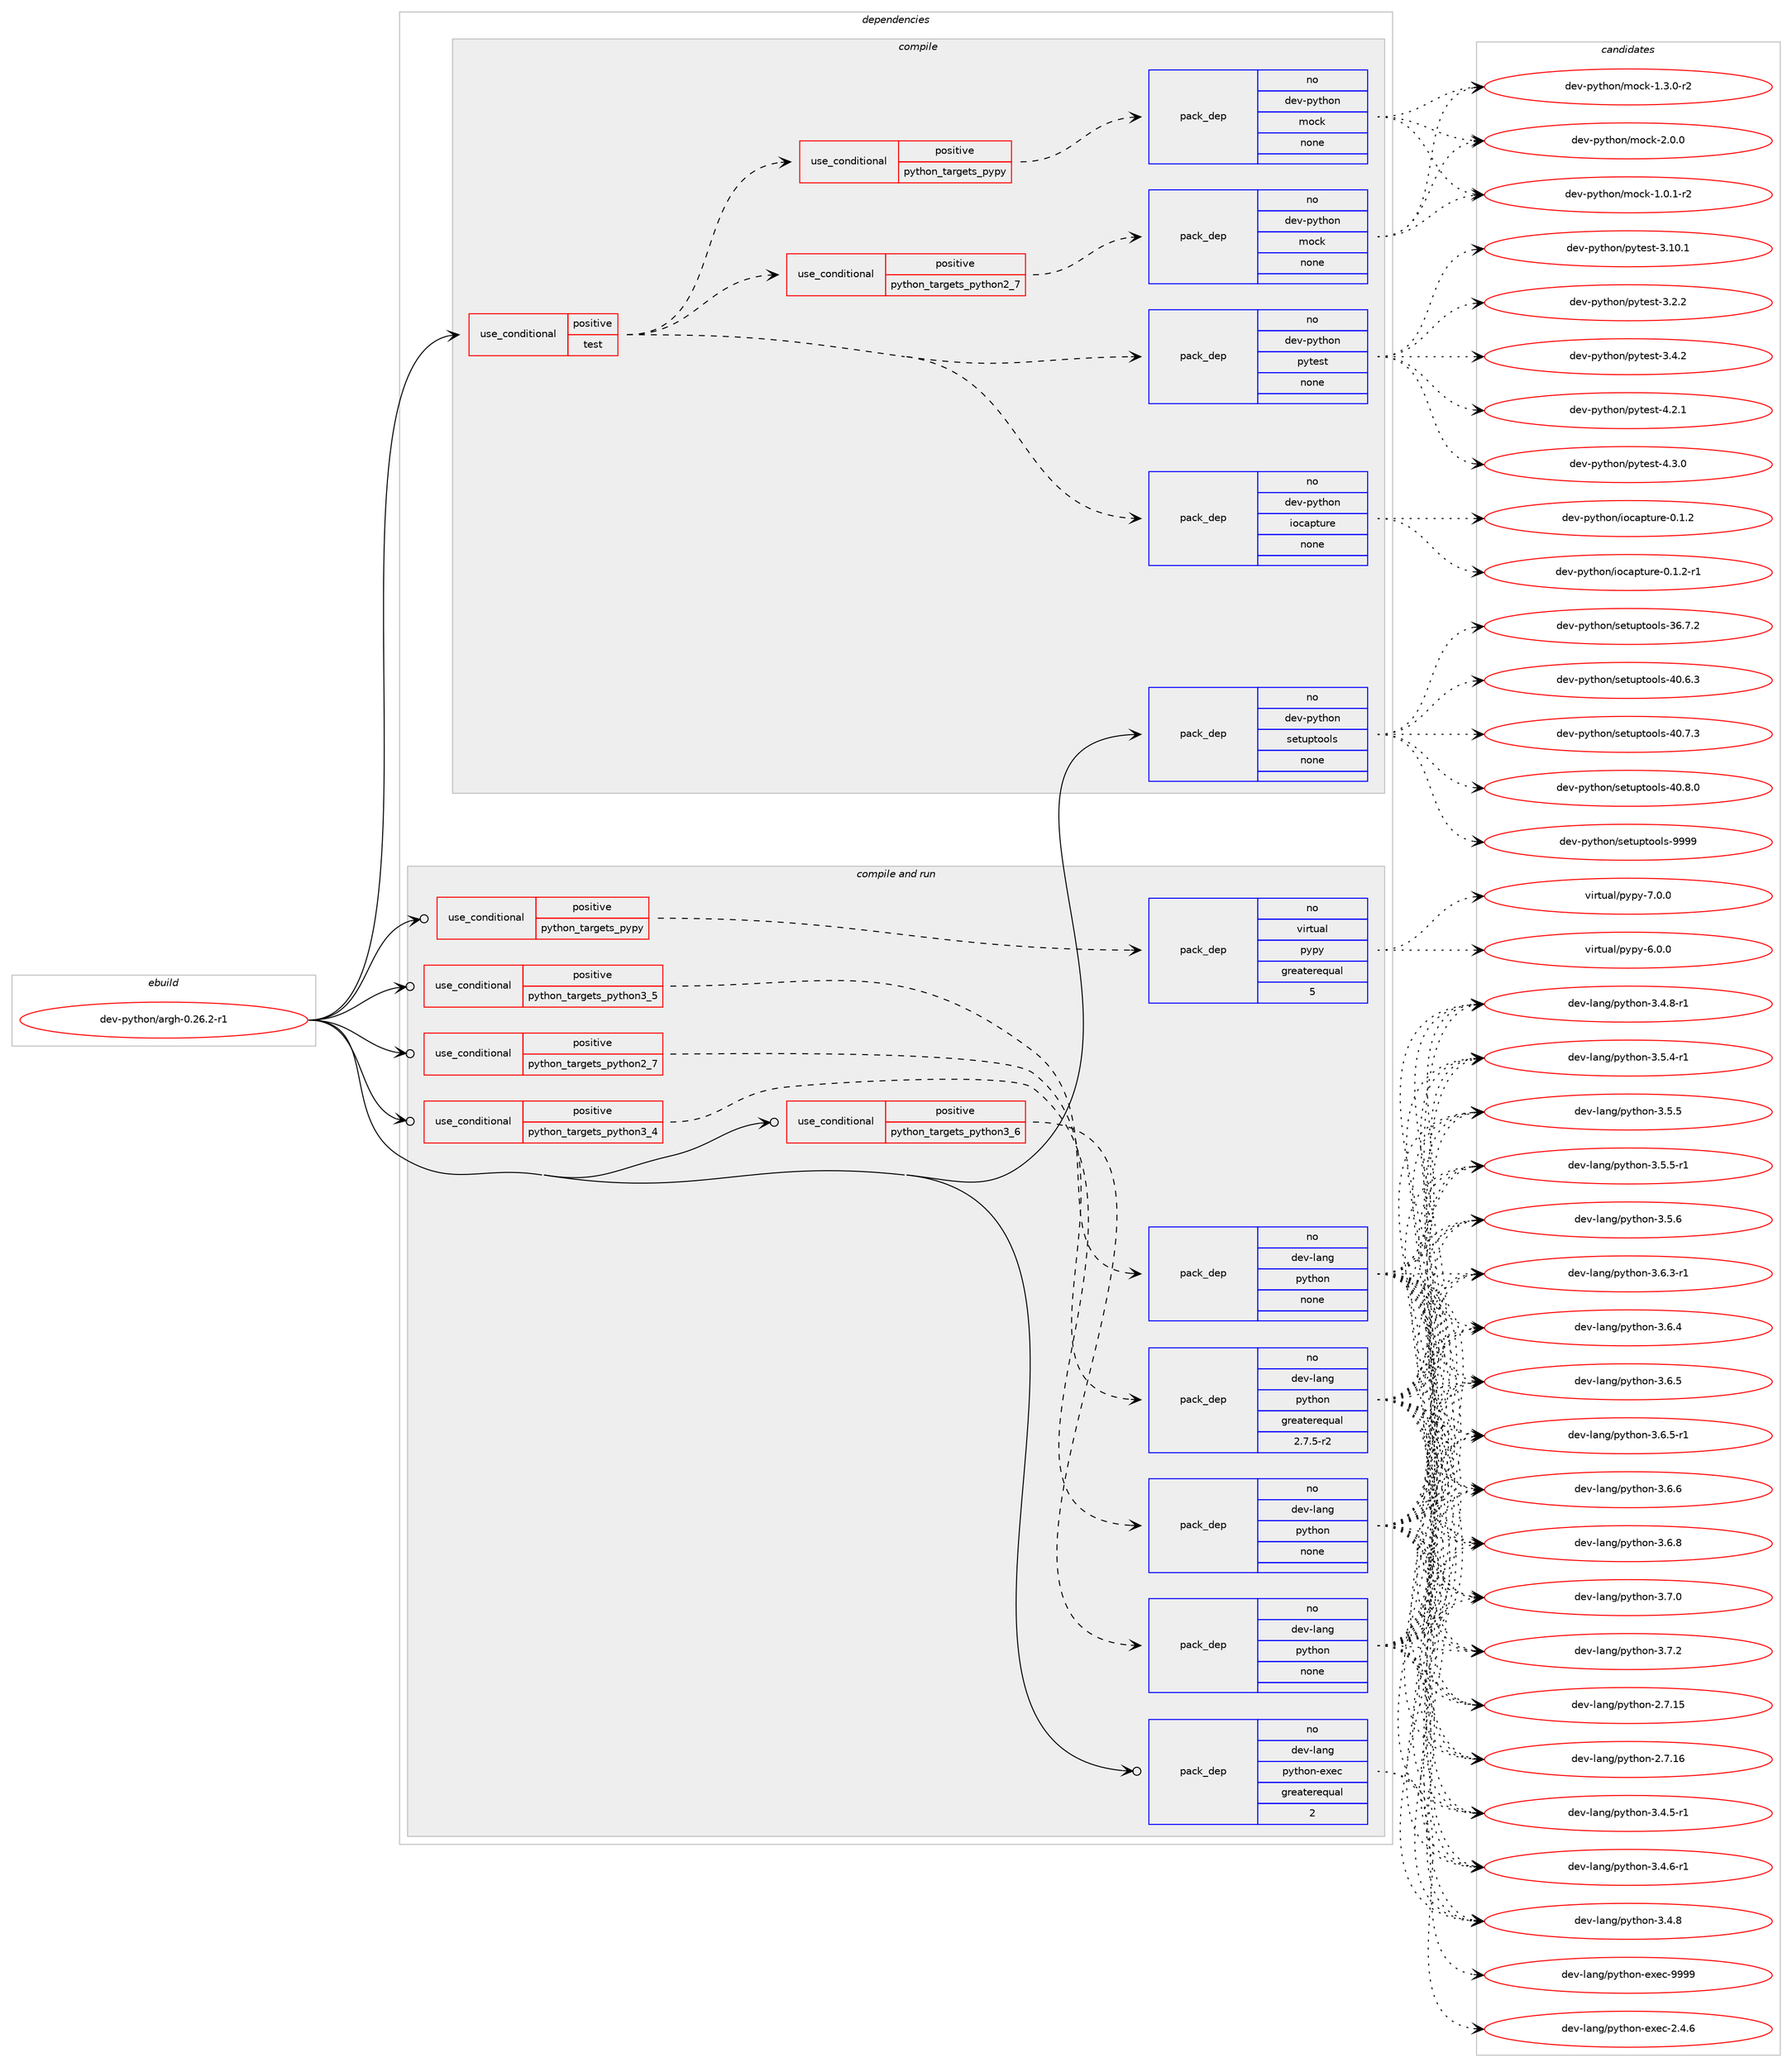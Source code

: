 digraph prolog {

# *************
# Graph options
# *************

newrank=true;
concentrate=true;
compound=true;
graph [rankdir=LR,fontname=Helvetica,fontsize=10,ranksep=1.5];#, ranksep=2.5, nodesep=0.2];
edge  [arrowhead=vee];
node  [fontname=Helvetica,fontsize=10];

# **********
# The ebuild
# **********

subgraph cluster_leftcol {
color=gray;
rank=same;
label=<<i>ebuild</i>>;
id [label="dev-python/argh-0.26.2-r1", color=red, width=4, href="../dev-python/argh-0.26.2-r1.svg"];
}

# ****************
# The dependencies
# ****************

subgraph cluster_midcol {
color=gray;
label=<<i>dependencies</i>>;
subgraph cluster_compile {
fillcolor="#eeeeee";
style=filled;
label=<<i>compile</i>>;
subgraph cond370911 {
dependency1398667 [label=<<TABLE BORDER="0" CELLBORDER="1" CELLSPACING="0" CELLPADDING="4"><TR><TD ROWSPAN="3" CELLPADDING="10">use_conditional</TD></TR><TR><TD>positive</TD></TR><TR><TD>test</TD></TR></TABLE>>, shape=none, color=red];
subgraph pack1004531 {
dependency1398668 [label=<<TABLE BORDER="0" CELLBORDER="1" CELLSPACING="0" CELLPADDING="4" WIDTH="220"><TR><TD ROWSPAN="6" CELLPADDING="30">pack_dep</TD></TR><TR><TD WIDTH="110">no</TD></TR><TR><TD>dev-python</TD></TR><TR><TD>pytest</TD></TR><TR><TD>none</TD></TR><TR><TD></TD></TR></TABLE>>, shape=none, color=blue];
}
dependency1398667:e -> dependency1398668:w [weight=20,style="dashed",arrowhead="vee"];
subgraph pack1004532 {
dependency1398669 [label=<<TABLE BORDER="0" CELLBORDER="1" CELLSPACING="0" CELLPADDING="4" WIDTH="220"><TR><TD ROWSPAN="6" CELLPADDING="30">pack_dep</TD></TR><TR><TD WIDTH="110">no</TD></TR><TR><TD>dev-python</TD></TR><TR><TD>iocapture</TD></TR><TR><TD>none</TD></TR><TR><TD></TD></TR></TABLE>>, shape=none, color=blue];
}
dependency1398667:e -> dependency1398669:w [weight=20,style="dashed",arrowhead="vee"];
subgraph cond370912 {
dependency1398670 [label=<<TABLE BORDER="0" CELLBORDER="1" CELLSPACING="0" CELLPADDING="4"><TR><TD ROWSPAN="3" CELLPADDING="10">use_conditional</TD></TR><TR><TD>positive</TD></TR><TR><TD>python_targets_pypy</TD></TR></TABLE>>, shape=none, color=red];
subgraph pack1004533 {
dependency1398671 [label=<<TABLE BORDER="0" CELLBORDER="1" CELLSPACING="0" CELLPADDING="4" WIDTH="220"><TR><TD ROWSPAN="6" CELLPADDING="30">pack_dep</TD></TR><TR><TD WIDTH="110">no</TD></TR><TR><TD>dev-python</TD></TR><TR><TD>mock</TD></TR><TR><TD>none</TD></TR><TR><TD></TD></TR></TABLE>>, shape=none, color=blue];
}
dependency1398670:e -> dependency1398671:w [weight=20,style="dashed",arrowhead="vee"];
}
dependency1398667:e -> dependency1398670:w [weight=20,style="dashed",arrowhead="vee"];
subgraph cond370913 {
dependency1398672 [label=<<TABLE BORDER="0" CELLBORDER="1" CELLSPACING="0" CELLPADDING="4"><TR><TD ROWSPAN="3" CELLPADDING="10">use_conditional</TD></TR><TR><TD>positive</TD></TR><TR><TD>python_targets_python2_7</TD></TR></TABLE>>, shape=none, color=red];
subgraph pack1004534 {
dependency1398673 [label=<<TABLE BORDER="0" CELLBORDER="1" CELLSPACING="0" CELLPADDING="4" WIDTH="220"><TR><TD ROWSPAN="6" CELLPADDING="30">pack_dep</TD></TR><TR><TD WIDTH="110">no</TD></TR><TR><TD>dev-python</TD></TR><TR><TD>mock</TD></TR><TR><TD>none</TD></TR><TR><TD></TD></TR></TABLE>>, shape=none, color=blue];
}
dependency1398672:e -> dependency1398673:w [weight=20,style="dashed",arrowhead="vee"];
}
dependency1398667:e -> dependency1398672:w [weight=20,style="dashed",arrowhead="vee"];
}
id:e -> dependency1398667:w [weight=20,style="solid",arrowhead="vee"];
subgraph pack1004535 {
dependency1398674 [label=<<TABLE BORDER="0" CELLBORDER="1" CELLSPACING="0" CELLPADDING="4" WIDTH="220"><TR><TD ROWSPAN="6" CELLPADDING="30">pack_dep</TD></TR><TR><TD WIDTH="110">no</TD></TR><TR><TD>dev-python</TD></TR><TR><TD>setuptools</TD></TR><TR><TD>none</TD></TR><TR><TD></TD></TR></TABLE>>, shape=none, color=blue];
}
id:e -> dependency1398674:w [weight=20,style="solid",arrowhead="vee"];
}
subgraph cluster_compileandrun {
fillcolor="#eeeeee";
style=filled;
label=<<i>compile and run</i>>;
subgraph cond370914 {
dependency1398675 [label=<<TABLE BORDER="0" CELLBORDER="1" CELLSPACING="0" CELLPADDING="4"><TR><TD ROWSPAN="3" CELLPADDING="10">use_conditional</TD></TR><TR><TD>positive</TD></TR><TR><TD>python_targets_pypy</TD></TR></TABLE>>, shape=none, color=red];
subgraph pack1004536 {
dependency1398676 [label=<<TABLE BORDER="0" CELLBORDER="1" CELLSPACING="0" CELLPADDING="4" WIDTH="220"><TR><TD ROWSPAN="6" CELLPADDING="30">pack_dep</TD></TR><TR><TD WIDTH="110">no</TD></TR><TR><TD>virtual</TD></TR><TR><TD>pypy</TD></TR><TR><TD>greaterequal</TD></TR><TR><TD>5</TD></TR></TABLE>>, shape=none, color=blue];
}
dependency1398675:e -> dependency1398676:w [weight=20,style="dashed",arrowhead="vee"];
}
id:e -> dependency1398675:w [weight=20,style="solid",arrowhead="odotvee"];
subgraph cond370915 {
dependency1398677 [label=<<TABLE BORDER="0" CELLBORDER="1" CELLSPACING="0" CELLPADDING="4"><TR><TD ROWSPAN="3" CELLPADDING="10">use_conditional</TD></TR><TR><TD>positive</TD></TR><TR><TD>python_targets_python2_7</TD></TR></TABLE>>, shape=none, color=red];
subgraph pack1004537 {
dependency1398678 [label=<<TABLE BORDER="0" CELLBORDER="1" CELLSPACING="0" CELLPADDING="4" WIDTH="220"><TR><TD ROWSPAN="6" CELLPADDING="30">pack_dep</TD></TR><TR><TD WIDTH="110">no</TD></TR><TR><TD>dev-lang</TD></TR><TR><TD>python</TD></TR><TR><TD>greaterequal</TD></TR><TR><TD>2.7.5-r2</TD></TR></TABLE>>, shape=none, color=blue];
}
dependency1398677:e -> dependency1398678:w [weight=20,style="dashed",arrowhead="vee"];
}
id:e -> dependency1398677:w [weight=20,style="solid",arrowhead="odotvee"];
subgraph cond370916 {
dependency1398679 [label=<<TABLE BORDER="0" CELLBORDER="1" CELLSPACING="0" CELLPADDING="4"><TR><TD ROWSPAN="3" CELLPADDING="10">use_conditional</TD></TR><TR><TD>positive</TD></TR><TR><TD>python_targets_python3_4</TD></TR></TABLE>>, shape=none, color=red];
subgraph pack1004538 {
dependency1398680 [label=<<TABLE BORDER="0" CELLBORDER="1" CELLSPACING="0" CELLPADDING="4" WIDTH="220"><TR><TD ROWSPAN="6" CELLPADDING="30">pack_dep</TD></TR><TR><TD WIDTH="110">no</TD></TR><TR><TD>dev-lang</TD></TR><TR><TD>python</TD></TR><TR><TD>none</TD></TR><TR><TD></TD></TR></TABLE>>, shape=none, color=blue];
}
dependency1398679:e -> dependency1398680:w [weight=20,style="dashed",arrowhead="vee"];
}
id:e -> dependency1398679:w [weight=20,style="solid",arrowhead="odotvee"];
subgraph cond370917 {
dependency1398681 [label=<<TABLE BORDER="0" CELLBORDER="1" CELLSPACING="0" CELLPADDING="4"><TR><TD ROWSPAN="3" CELLPADDING="10">use_conditional</TD></TR><TR><TD>positive</TD></TR><TR><TD>python_targets_python3_5</TD></TR></TABLE>>, shape=none, color=red];
subgraph pack1004539 {
dependency1398682 [label=<<TABLE BORDER="0" CELLBORDER="1" CELLSPACING="0" CELLPADDING="4" WIDTH="220"><TR><TD ROWSPAN="6" CELLPADDING="30">pack_dep</TD></TR><TR><TD WIDTH="110">no</TD></TR><TR><TD>dev-lang</TD></TR><TR><TD>python</TD></TR><TR><TD>none</TD></TR><TR><TD></TD></TR></TABLE>>, shape=none, color=blue];
}
dependency1398681:e -> dependency1398682:w [weight=20,style="dashed",arrowhead="vee"];
}
id:e -> dependency1398681:w [weight=20,style="solid",arrowhead="odotvee"];
subgraph cond370918 {
dependency1398683 [label=<<TABLE BORDER="0" CELLBORDER="1" CELLSPACING="0" CELLPADDING="4"><TR><TD ROWSPAN="3" CELLPADDING="10">use_conditional</TD></TR><TR><TD>positive</TD></TR><TR><TD>python_targets_python3_6</TD></TR></TABLE>>, shape=none, color=red];
subgraph pack1004540 {
dependency1398684 [label=<<TABLE BORDER="0" CELLBORDER="1" CELLSPACING="0" CELLPADDING="4" WIDTH="220"><TR><TD ROWSPAN="6" CELLPADDING="30">pack_dep</TD></TR><TR><TD WIDTH="110">no</TD></TR><TR><TD>dev-lang</TD></TR><TR><TD>python</TD></TR><TR><TD>none</TD></TR><TR><TD></TD></TR></TABLE>>, shape=none, color=blue];
}
dependency1398683:e -> dependency1398684:w [weight=20,style="dashed",arrowhead="vee"];
}
id:e -> dependency1398683:w [weight=20,style="solid",arrowhead="odotvee"];
subgraph pack1004541 {
dependency1398685 [label=<<TABLE BORDER="0" CELLBORDER="1" CELLSPACING="0" CELLPADDING="4" WIDTH="220"><TR><TD ROWSPAN="6" CELLPADDING="30">pack_dep</TD></TR><TR><TD WIDTH="110">no</TD></TR><TR><TD>dev-lang</TD></TR><TR><TD>python-exec</TD></TR><TR><TD>greaterequal</TD></TR><TR><TD>2</TD></TR></TABLE>>, shape=none, color=blue];
}
id:e -> dependency1398685:w [weight=20,style="solid",arrowhead="odotvee"];
}
subgraph cluster_run {
fillcolor="#eeeeee";
style=filled;
label=<<i>run</i>>;
}
}

# **************
# The candidates
# **************

subgraph cluster_choices {
rank=same;
color=gray;
label=<<i>candidates</i>>;

subgraph choice1004531 {
color=black;
nodesep=1;
choice100101118451121211161041111104711212111610111511645514649484649 [label="dev-python/pytest-3.10.1", color=red, width=4,href="../dev-python/pytest-3.10.1.svg"];
choice1001011184511212111610411111047112121116101115116455146504650 [label="dev-python/pytest-3.2.2", color=red, width=4,href="../dev-python/pytest-3.2.2.svg"];
choice1001011184511212111610411111047112121116101115116455146524650 [label="dev-python/pytest-3.4.2", color=red, width=4,href="../dev-python/pytest-3.4.2.svg"];
choice1001011184511212111610411111047112121116101115116455246504649 [label="dev-python/pytest-4.2.1", color=red, width=4,href="../dev-python/pytest-4.2.1.svg"];
choice1001011184511212111610411111047112121116101115116455246514648 [label="dev-python/pytest-4.3.0", color=red, width=4,href="../dev-python/pytest-4.3.0.svg"];
dependency1398668:e -> choice100101118451121211161041111104711212111610111511645514649484649:w [style=dotted,weight="100"];
dependency1398668:e -> choice1001011184511212111610411111047112121116101115116455146504650:w [style=dotted,weight="100"];
dependency1398668:e -> choice1001011184511212111610411111047112121116101115116455146524650:w [style=dotted,weight="100"];
dependency1398668:e -> choice1001011184511212111610411111047112121116101115116455246504649:w [style=dotted,weight="100"];
dependency1398668:e -> choice1001011184511212111610411111047112121116101115116455246514648:w [style=dotted,weight="100"];
}
subgraph choice1004532 {
color=black;
nodesep=1;
choice10010111845112121116104111110471051119997112116117114101454846494650 [label="dev-python/iocapture-0.1.2", color=red, width=4,href="../dev-python/iocapture-0.1.2.svg"];
choice100101118451121211161041111104710511199971121161171141014548464946504511449 [label="dev-python/iocapture-0.1.2-r1", color=red, width=4,href="../dev-python/iocapture-0.1.2-r1.svg"];
dependency1398669:e -> choice10010111845112121116104111110471051119997112116117114101454846494650:w [style=dotted,weight="100"];
dependency1398669:e -> choice100101118451121211161041111104710511199971121161171141014548464946504511449:w [style=dotted,weight="100"];
}
subgraph choice1004533 {
color=black;
nodesep=1;
choice1001011184511212111610411111047109111991074549464846494511450 [label="dev-python/mock-1.0.1-r2", color=red, width=4,href="../dev-python/mock-1.0.1-r2.svg"];
choice1001011184511212111610411111047109111991074549465146484511450 [label="dev-python/mock-1.3.0-r2", color=red, width=4,href="../dev-python/mock-1.3.0-r2.svg"];
choice100101118451121211161041111104710911199107455046484648 [label="dev-python/mock-2.0.0", color=red, width=4,href="../dev-python/mock-2.0.0.svg"];
dependency1398671:e -> choice1001011184511212111610411111047109111991074549464846494511450:w [style=dotted,weight="100"];
dependency1398671:e -> choice1001011184511212111610411111047109111991074549465146484511450:w [style=dotted,weight="100"];
dependency1398671:e -> choice100101118451121211161041111104710911199107455046484648:w [style=dotted,weight="100"];
}
subgraph choice1004534 {
color=black;
nodesep=1;
choice1001011184511212111610411111047109111991074549464846494511450 [label="dev-python/mock-1.0.1-r2", color=red, width=4,href="../dev-python/mock-1.0.1-r2.svg"];
choice1001011184511212111610411111047109111991074549465146484511450 [label="dev-python/mock-1.3.0-r2", color=red, width=4,href="../dev-python/mock-1.3.0-r2.svg"];
choice100101118451121211161041111104710911199107455046484648 [label="dev-python/mock-2.0.0", color=red, width=4,href="../dev-python/mock-2.0.0.svg"];
dependency1398673:e -> choice1001011184511212111610411111047109111991074549464846494511450:w [style=dotted,weight="100"];
dependency1398673:e -> choice1001011184511212111610411111047109111991074549465146484511450:w [style=dotted,weight="100"];
dependency1398673:e -> choice100101118451121211161041111104710911199107455046484648:w [style=dotted,weight="100"];
}
subgraph choice1004535 {
color=black;
nodesep=1;
choice100101118451121211161041111104711510111611711211611111110811545515446554650 [label="dev-python/setuptools-36.7.2", color=red, width=4,href="../dev-python/setuptools-36.7.2.svg"];
choice100101118451121211161041111104711510111611711211611111110811545524846544651 [label="dev-python/setuptools-40.6.3", color=red, width=4,href="../dev-python/setuptools-40.6.3.svg"];
choice100101118451121211161041111104711510111611711211611111110811545524846554651 [label="dev-python/setuptools-40.7.3", color=red, width=4,href="../dev-python/setuptools-40.7.3.svg"];
choice100101118451121211161041111104711510111611711211611111110811545524846564648 [label="dev-python/setuptools-40.8.0", color=red, width=4,href="../dev-python/setuptools-40.8.0.svg"];
choice10010111845112121116104111110471151011161171121161111111081154557575757 [label="dev-python/setuptools-9999", color=red, width=4,href="../dev-python/setuptools-9999.svg"];
dependency1398674:e -> choice100101118451121211161041111104711510111611711211611111110811545515446554650:w [style=dotted,weight="100"];
dependency1398674:e -> choice100101118451121211161041111104711510111611711211611111110811545524846544651:w [style=dotted,weight="100"];
dependency1398674:e -> choice100101118451121211161041111104711510111611711211611111110811545524846554651:w [style=dotted,weight="100"];
dependency1398674:e -> choice100101118451121211161041111104711510111611711211611111110811545524846564648:w [style=dotted,weight="100"];
dependency1398674:e -> choice10010111845112121116104111110471151011161171121161111111081154557575757:w [style=dotted,weight="100"];
}
subgraph choice1004536 {
color=black;
nodesep=1;
choice1181051141161179710847112121112121455446484648 [label="virtual/pypy-6.0.0", color=red, width=4,href="../virtual/pypy-6.0.0.svg"];
choice1181051141161179710847112121112121455546484648 [label="virtual/pypy-7.0.0", color=red, width=4,href="../virtual/pypy-7.0.0.svg"];
dependency1398676:e -> choice1181051141161179710847112121112121455446484648:w [style=dotted,weight="100"];
dependency1398676:e -> choice1181051141161179710847112121112121455546484648:w [style=dotted,weight="100"];
}
subgraph choice1004537 {
color=black;
nodesep=1;
choice10010111845108971101034711212111610411111045504655464953 [label="dev-lang/python-2.7.15", color=red, width=4,href="../dev-lang/python-2.7.15.svg"];
choice10010111845108971101034711212111610411111045504655464954 [label="dev-lang/python-2.7.16", color=red, width=4,href="../dev-lang/python-2.7.16.svg"];
choice1001011184510897110103471121211161041111104551465246534511449 [label="dev-lang/python-3.4.5-r1", color=red, width=4,href="../dev-lang/python-3.4.5-r1.svg"];
choice1001011184510897110103471121211161041111104551465246544511449 [label="dev-lang/python-3.4.6-r1", color=red, width=4,href="../dev-lang/python-3.4.6-r1.svg"];
choice100101118451089711010347112121116104111110455146524656 [label="dev-lang/python-3.4.8", color=red, width=4,href="../dev-lang/python-3.4.8.svg"];
choice1001011184510897110103471121211161041111104551465246564511449 [label="dev-lang/python-3.4.8-r1", color=red, width=4,href="../dev-lang/python-3.4.8-r1.svg"];
choice1001011184510897110103471121211161041111104551465346524511449 [label="dev-lang/python-3.5.4-r1", color=red, width=4,href="../dev-lang/python-3.5.4-r1.svg"];
choice100101118451089711010347112121116104111110455146534653 [label="dev-lang/python-3.5.5", color=red, width=4,href="../dev-lang/python-3.5.5.svg"];
choice1001011184510897110103471121211161041111104551465346534511449 [label="dev-lang/python-3.5.5-r1", color=red, width=4,href="../dev-lang/python-3.5.5-r1.svg"];
choice100101118451089711010347112121116104111110455146534654 [label="dev-lang/python-3.5.6", color=red, width=4,href="../dev-lang/python-3.5.6.svg"];
choice1001011184510897110103471121211161041111104551465446514511449 [label="dev-lang/python-3.6.3-r1", color=red, width=4,href="../dev-lang/python-3.6.3-r1.svg"];
choice100101118451089711010347112121116104111110455146544652 [label="dev-lang/python-3.6.4", color=red, width=4,href="../dev-lang/python-3.6.4.svg"];
choice100101118451089711010347112121116104111110455146544653 [label="dev-lang/python-3.6.5", color=red, width=4,href="../dev-lang/python-3.6.5.svg"];
choice1001011184510897110103471121211161041111104551465446534511449 [label="dev-lang/python-3.6.5-r1", color=red, width=4,href="../dev-lang/python-3.6.5-r1.svg"];
choice100101118451089711010347112121116104111110455146544654 [label="dev-lang/python-3.6.6", color=red, width=4,href="../dev-lang/python-3.6.6.svg"];
choice100101118451089711010347112121116104111110455146544656 [label="dev-lang/python-3.6.8", color=red, width=4,href="../dev-lang/python-3.6.8.svg"];
choice100101118451089711010347112121116104111110455146554648 [label="dev-lang/python-3.7.0", color=red, width=4,href="../dev-lang/python-3.7.0.svg"];
choice100101118451089711010347112121116104111110455146554650 [label="dev-lang/python-3.7.2", color=red, width=4,href="../dev-lang/python-3.7.2.svg"];
dependency1398678:e -> choice10010111845108971101034711212111610411111045504655464953:w [style=dotted,weight="100"];
dependency1398678:e -> choice10010111845108971101034711212111610411111045504655464954:w [style=dotted,weight="100"];
dependency1398678:e -> choice1001011184510897110103471121211161041111104551465246534511449:w [style=dotted,weight="100"];
dependency1398678:e -> choice1001011184510897110103471121211161041111104551465246544511449:w [style=dotted,weight="100"];
dependency1398678:e -> choice100101118451089711010347112121116104111110455146524656:w [style=dotted,weight="100"];
dependency1398678:e -> choice1001011184510897110103471121211161041111104551465246564511449:w [style=dotted,weight="100"];
dependency1398678:e -> choice1001011184510897110103471121211161041111104551465346524511449:w [style=dotted,weight="100"];
dependency1398678:e -> choice100101118451089711010347112121116104111110455146534653:w [style=dotted,weight="100"];
dependency1398678:e -> choice1001011184510897110103471121211161041111104551465346534511449:w [style=dotted,weight="100"];
dependency1398678:e -> choice100101118451089711010347112121116104111110455146534654:w [style=dotted,weight="100"];
dependency1398678:e -> choice1001011184510897110103471121211161041111104551465446514511449:w [style=dotted,weight="100"];
dependency1398678:e -> choice100101118451089711010347112121116104111110455146544652:w [style=dotted,weight="100"];
dependency1398678:e -> choice100101118451089711010347112121116104111110455146544653:w [style=dotted,weight="100"];
dependency1398678:e -> choice1001011184510897110103471121211161041111104551465446534511449:w [style=dotted,weight="100"];
dependency1398678:e -> choice100101118451089711010347112121116104111110455146544654:w [style=dotted,weight="100"];
dependency1398678:e -> choice100101118451089711010347112121116104111110455146544656:w [style=dotted,weight="100"];
dependency1398678:e -> choice100101118451089711010347112121116104111110455146554648:w [style=dotted,weight="100"];
dependency1398678:e -> choice100101118451089711010347112121116104111110455146554650:w [style=dotted,weight="100"];
}
subgraph choice1004538 {
color=black;
nodesep=1;
choice10010111845108971101034711212111610411111045504655464953 [label="dev-lang/python-2.7.15", color=red, width=4,href="../dev-lang/python-2.7.15.svg"];
choice10010111845108971101034711212111610411111045504655464954 [label="dev-lang/python-2.7.16", color=red, width=4,href="../dev-lang/python-2.7.16.svg"];
choice1001011184510897110103471121211161041111104551465246534511449 [label="dev-lang/python-3.4.5-r1", color=red, width=4,href="../dev-lang/python-3.4.5-r1.svg"];
choice1001011184510897110103471121211161041111104551465246544511449 [label="dev-lang/python-3.4.6-r1", color=red, width=4,href="../dev-lang/python-3.4.6-r1.svg"];
choice100101118451089711010347112121116104111110455146524656 [label="dev-lang/python-3.4.8", color=red, width=4,href="../dev-lang/python-3.4.8.svg"];
choice1001011184510897110103471121211161041111104551465246564511449 [label="dev-lang/python-3.4.8-r1", color=red, width=4,href="../dev-lang/python-3.4.8-r1.svg"];
choice1001011184510897110103471121211161041111104551465346524511449 [label="dev-lang/python-3.5.4-r1", color=red, width=4,href="../dev-lang/python-3.5.4-r1.svg"];
choice100101118451089711010347112121116104111110455146534653 [label="dev-lang/python-3.5.5", color=red, width=4,href="../dev-lang/python-3.5.5.svg"];
choice1001011184510897110103471121211161041111104551465346534511449 [label="dev-lang/python-3.5.5-r1", color=red, width=4,href="../dev-lang/python-3.5.5-r1.svg"];
choice100101118451089711010347112121116104111110455146534654 [label="dev-lang/python-3.5.6", color=red, width=4,href="../dev-lang/python-3.5.6.svg"];
choice1001011184510897110103471121211161041111104551465446514511449 [label="dev-lang/python-3.6.3-r1", color=red, width=4,href="../dev-lang/python-3.6.3-r1.svg"];
choice100101118451089711010347112121116104111110455146544652 [label="dev-lang/python-3.6.4", color=red, width=4,href="../dev-lang/python-3.6.4.svg"];
choice100101118451089711010347112121116104111110455146544653 [label="dev-lang/python-3.6.5", color=red, width=4,href="../dev-lang/python-3.6.5.svg"];
choice1001011184510897110103471121211161041111104551465446534511449 [label="dev-lang/python-3.6.5-r1", color=red, width=4,href="../dev-lang/python-3.6.5-r1.svg"];
choice100101118451089711010347112121116104111110455146544654 [label="dev-lang/python-3.6.6", color=red, width=4,href="../dev-lang/python-3.6.6.svg"];
choice100101118451089711010347112121116104111110455146544656 [label="dev-lang/python-3.6.8", color=red, width=4,href="../dev-lang/python-3.6.8.svg"];
choice100101118451089711010347112121116104111110455146554648 [label="dev-lang/python-3.7.0", color=red, width=4,href="../dev-lang/python-3.7.0.svg"];
choice100101118451089711010347112121116104111110455146554650 [label="dev-lang/python-3.7.2", color=red, width=4,href="../dev-lang/python-3.7.2.svg"];
dependency1398680:e -> choice10010111845108971101034711212111610411111045504655464953:w [style=dotted,weight="100"];
dependency1398680:e -> choice10010111845108971101034711212111610411111045504655464954:w [style=dotted,weight="100"];
dependency1398680:e -> choice1001011184510897110103471121211161041111104551465246534511449:w [style=dotted,weight="100"];
dependency1398680:e -> choice1001011184510897110103471121211161041111104551465246544511449:w [style=dotted,weight="100"];
dependency1398680:e -> choice100101118451089711010347112121116104111110455146524656:w [style=dotted,weight="100"];
dependency1398680:e -> choice1001011184510897110103471121211161041111104551465246564511449:w [style=dotted,weight="100"];
dependency1398680:e -> choice1001011184510897110103471121211161041111104551465346524511449:w [style=dotted,weight="100"];
dependency1398680:e -> choice100101118451089711010347112121116104111110455146534653:w [style=dotted,weight="100"];
dependency1398680:e -> choice1001011184510897110103471121211161041111104551465346534511449:w [style=dotted,weight="100"];
dependency1398680:e -> choice100101118451089711010347112121116104111110455146534654:w [style=dotted,weight="100"];
dependency1398680:e -> choice1001011184510897110103471121211161041111104551465446514511449:w [style=dotted,weight="100"];
dependency1398680:e -> choice100101118451089711010347112121116104111110455146544652:w [style=dotted,weight="100"];
dependency1398680:e -> choice100101118451089711010347112121116104111110455146544653:w [style=dotted,weight="100"];
dependency1398680:e -> choice1001011184510897110103471121211161041111104551465446534511449:w [style=dotted,weight="100"];
dependency1398680:e -> choice100101118451089711010347112121116104111110455146544654:w [style=dotted,weight="100"];
dependency1398680:e -> choice100101118451089711010347112121116104111110455146544656:w [style=dotted,weight="100"];
dependency1398680:e -> choice100101118451089711010347112121116104111110455146554648:w [style=dotted,weight="100"];
dependency1398680:e -> choice100101118451089711010347112121116104111110455146554650:w [style=dotted,weight="100"];
}
subgraph choice1004539 {
color=black;
nodesep=1;
choice10010111845108971101034711212111610411111045504655464953 [label="dev-lang/python-2.7.15", color=red, width=4,href="../dev-lang/python-2.7.15.svg"];
choice10010111845108971101034711212111610411111045504655464954 [label="dev-lang/python-2.7.16", color=red, width=4,href="../dev-lang/python-2.7.16.svg"];
choice1001011184510897110103471121211161041111104551465246534511449 [label="dev-lang/python-3.4.5-r1", color=red, width=4,href="../dev-lang/python-3.4.5-r1.svg"];
choice1001011184510897110103471121211161041111104551465246544511449 [label="dev-lang/python-3.4.6-r1", color=red, width=4,href="../dev-lang/python-3.4.6-r1.svg"];
choice100101118451089711010347112121116104111110455146524656 [label="dev-lang/python-3.4.8", color=red, width=4,href="../dev-lang/python-3.4.8.svg"];
choice1001011184510897110103471121211161041111104551465246564511449 [label="dev-lang/python-3.4.8-r1", color=red, width=4,href="../dev-lang/python-3.4.8-r1.svg"];
choice1001011184510897110103471121211161041111104551465346524511449 [label="dev-lang/python-3.5.4-r1", color=red, width=4,href="../dev-lang/python-3.5.4-r1.svg"];
choice100101118451089711010347112121116104111110455146534653 [label="dev-lang/python-3.5.5", color=red, width=4,href="../dev-lang/python-3.5.5.svg"];
choice1001011184510897110103471121211161041111104551465346534511449 [label="dev-lang/python-3.5.5-r1", color=red, width=4,href="../dev-lang/python-3.5.5-r1.svg"];
choice100101118451089711010347112121116104111110455146534654 [label="dev-lang/python-3.5.6", color=red, width=4,href="../dev-lang/python-3.5.6.svg"];
choice1001011184510897110103471121211161041111104551465446514511449 [label="dev-lang/python-3.6.3-r1", color=red, width=4,href="../dev-lang/python-3.6.3-r1.svg"];
choice100101118451089711010347112121116104111110455146544652 [label="dev-lang/python-3.6.4", color=red, width=4,href="../dev-lang/python-3.6.4.svg"];
choice100101118451089711010347112121116104111110455146544653 [label="dev-lang/python-3.6.5", color=red, width=4,href="../dev-lang/python-3.6.5.svg"];
choice1001011184510897110103471121211161041111104551465446534511449 [label="dev-lang/python-3.6.5-r1", color=red, width=4,href="../dev-lang/python-3.6.5-r1.svg"];
choice100101118451089711010347112121116104111110455146544654 [label="dev-lang/python-3.6.6", color=red, width=4,href="../dev-lang/python-3.6.6.svg"];
choice100101118451089711010347112121116104111110455146544656 [label="dev-lang/python-3.6.8", color=red, width=4,href="../dev-lang/python-3.6.8.svg"];
choice100101118451089711010347112121116104111110455146554648 [label="dev-lang/python-3.7.0", color=red, width=4,href="../dev-lang/python-3.7.0.svg"];
choice100101118451089711010347112121116104111110455146554650 [label="dev-lang/python-3.7.2", color=red, width=4,href="../dev-lang/python-3.7.2.svg"];
dependency1398682:e -> choice10010111845108971101034711212111610411111045504655464953:w [style=dotted,weight="100"];
dependency1398682:e -> choice10010111845108971101034711212111610411111045504655464954:w [style=dotted,weight="100"];
dependency1398682:e -> choice1001011184510897110103471121211161041111104551465246534511449:w [style=dotted,weight="100"];
dependency1398682:e -> choice1001011184510897110103471121211161041111104551465246544511449:w [style=dotted,weight="100"];
dependency1398682:e -> choice100101118451089711010347112121116104111110455146524656:w [style=dotted,weight="100"];
dependency1398682:e -> choice1001011184510897110103471121211161041111104551465246564511449:w [style=dotted,weight="100"];
dependency1398682:e -> choice1001011184510897110103471121211161041111104551465346524511449:w [style=dotted,weight="100"];
dependency1398682:e -> choice100101118451089711010347112121116104111110455146534653:w [style=dotted,weight="100"];
dependency1398682:e -> choice1001011184510897110103471121211161041111104551465346534511449:w [style=dotted,weight="100"];
dependency1398682:e -> choice100101118451089711010347112121116104111110455146534654:w [style=dotted,weight="100"];
dependency1398682:e -> choice1001011184510897110103471121211161041111104551465446514511449:w [style=dotted,weight="100"];
dependency1398682:e -> choice100101118451089711010347112121116104111110455146544652:w [style=dotted,weight="100"];
dependency1398682:e -> choice100101118451089711010347112121116104111110455146544653:w [style=dotted,weight="100"];
dependency1398682:e -> choice1001011184510897110103471121211161041111104551465446534511449:w [style=dotted,weight="100"];
dependency1398682:e -> choice100101118451089711010347112121116104111110455146544654:w [style=dotted,weight="100"];
dependency1398682:e -> choice100101118451089711010347112121116104111110455146544656:w [style=dotted,weight="100"];
dependency1398682:e -> choice100101118451089711010347112121116104111110455146554648:w [style=dotted,weight="100"];
dependency1398682:e -> choice100101118451089711010347112121116104111110455146554650:w [style=dotted,weight="100"];
}
subgraph choice1004540 {
color=black;
nodesep=1;
choice10010111845108971101034711212111610411111045504655464953 [label="dev-lang/python-2.7.15", color=red, width=4,href="../dev-lang/python-2.7.15.svg"];
choice10010111845108971101034711212111610411111045504655464954 [label="dev-lang/python-2.7.16", color=red, width=4,href="../dev-lang/python-2.7.16.svg"];
choice1001011184510897110103471121211161041111104551465246534511449 [label="dev-lang/python-3.4.5-r1", color=red, width=4,href="../dev-lang/python-3.4.5-r1.svg"];
choice1001011184510897110103471121211161041111104551465246544511449 [label="dev-lang/python-3.4.6-r1", color=red, width=4,href="../dev-lang/python-3.4.6-r1.svg"];
choice100101118451089711010347112121116104111110455146524656 [label="dev-lang/python-3.4.8", color=red, width=4,href="../dev-lang/python-3.4.8.svg"];
choice1001011184510897110103471121211161041111104551465246564511449 [label="dev-lang/python-3.4.8-r1", color=red, width=4,href="../dev-lang/python-3.4.8-r1.svg"];
choice1001011184510897110103471121211161041111104551465346524511449 [label="dev-lang/python-3.5.4-r1", color=red, width=4,href="../dev-lang/python-3.5.4-r1.svg"];
choice100101118451089711010347112121116104111110455146534653 [label="dev-lang/python-3.5.5", color=red, width=4,href="../dev-lang/python-3.5.5.svg"];
choice1001011184510897110103471121211161041111104551465346534511449 [label="dev-lang/python-3.5.5-r1", color=red, width=4,href="../dev-lang/python-3.5.5-r1.svg"];
choice100101118451089711010347112121116104111110455146534654 [label="dev-lang/python-3.5.6", color=red, width=4,href="../dev-lang/python-3.5.6.svg"];
choice1001011184510897110103471121211161041111104551465446514511449 [label="dev-lang/python-3.6.3-r1", color=red, width=4,href="../dev-lang/python-3.6.3-r1.svg"];
choice100101118451089711010347112121116104111110455146544652 [label="dev-lang/python-3.6.4", color=red, width=4,href="../dev-lang/python-3.6.4.svg"];
choice100101118451089711010347112121116104111110455146544653 [label="dev-lang/python-3.6.5", color=red, width=4,href="../dev-lang/python-3.6.5.svg"];
choice1001011184510897110103471121211161041111104551465446534511449 [label="dev-lang/python-3.6.5-r1", color=red, width=4,href="../dev-lang/python-3.6.5-r1.svg"];
choice100101118451089711010347112121116104111110455146544654 [label="dev-lang/python-3.6.6", color=red, width=4,href="../dev-lang/python-3.6.6.svg"];
choice100101118451089711010347112121116104111110455146544656 [label="dev-lang/python-3.6.8", color=red, width=4,href="../dev-lang/python-3.6.8.svg"];
choice100101118451089711010347112121116104111110455146554648 [label="dev-lang/python-3.7.0", color=red, width=4,href="../dev-lang/python-3.7.0.svg"];
choice100101118451089711010347112121116104111110455146554650 [label="dev-lang/python-3.7.2", color=red, width=4,href="../dev-lang/python-3.7.2.svg"];
dependency1398684:e -> choice10010111845108971101034711212111610411111045504655464953:w [style=dotted,weight="100"];
dependency1398684:e -> choice10010111845108971101034711212111610411111045504655464954:w [style=dotted,weight="100"];
dependency1398684:e -> choice1001011184510897110103471121211161041111104551465246534511449:w [style=dotted,weight="100"];
dependency1398684:e -> choice1001011184510897110103471121211161041111104551465246544511449:w [style=dotted,weight="100"];
dependency1398684:e -> choice100101118451089711010347112121116104111110455146524656:w [style=dotted,weight="100"];
dependency1398684:e -> choice1001011184510897110103471121211161041111104551465246564511449:w [style=dotted,weight="100"];
dependency1398684:e -> choice1001011184510897110103471121211161041111104551465346524511449:w [style=dotted,weight="100"];
dependency1398684:e -> choice100101118451089711010347112121116104111110455146534653:w [style=dotted,weight="100"];
dependency1398684:e -> choice1001011184510897110103471121211161041111104551465346534511449:w [style=dotted,weight="100"];
dependency1398684:e -> choice100101118451089711010347112121116104111110455146534654:w [style=dotted,weight="100"];
dependency1398684:e -> choice1001011184510897110103471121211161041111104551465446514511449:w [style=dotted,weight="100"];
dependency1398684:e -> choice100101118451089711010347112121116104111110455146544652:w [style=dotted,weight="100"];
dependency1398684:e -> choice100101118451089711010347112121116104111110455146544653:w [style=dotted,weight="100"];
dependency1398684:e -> choice1001011184510897110103471121211161041111104551465446534511449:w [style=dotted,weight="100"];
dependency1398684:e -> choice100101118451089711010347112121116104111110455146544654:w [style=dotted,weight="100"];
dependency1398684:e -> choice100101118451089711010347112121116104111110455146544656:w [style=dotted,weight="100"];
dependency1398684:e -> choice100101118451089711010347112121116104111110455146554648:w [style=dotted,weight="100"];
dependency1398684:e -> choice100101118451089711010347112121116104111110455146554650:w [style=dotted,weight="100"];
}
subgraph choice1004541 {
color=black;
nodesep=1;
choice1001011184510897110103471121211161041111104510112010199455046524654 [label="dev-lang/python-exec-2.4.6", color=red, width=4,href="../dev-lang/python-exec-2.4.6.svg"];
choice10010111845108971101034711212111610411111045101120101994557575757 [label="dev-lang/python-exec-9999", color=red, width=4,href="../dev-lang/python-exec-9999.svg"];
dependency1398685:e -> choice1001011184510897110103471121211161041111104510112010199455046524654:w [style=dotted,weight="100"];
dependency1398685:e -> choice10010111845108971101034711212111610411111045101120101994557575757:w [style=dotted,weight="100"];
}
}

}
